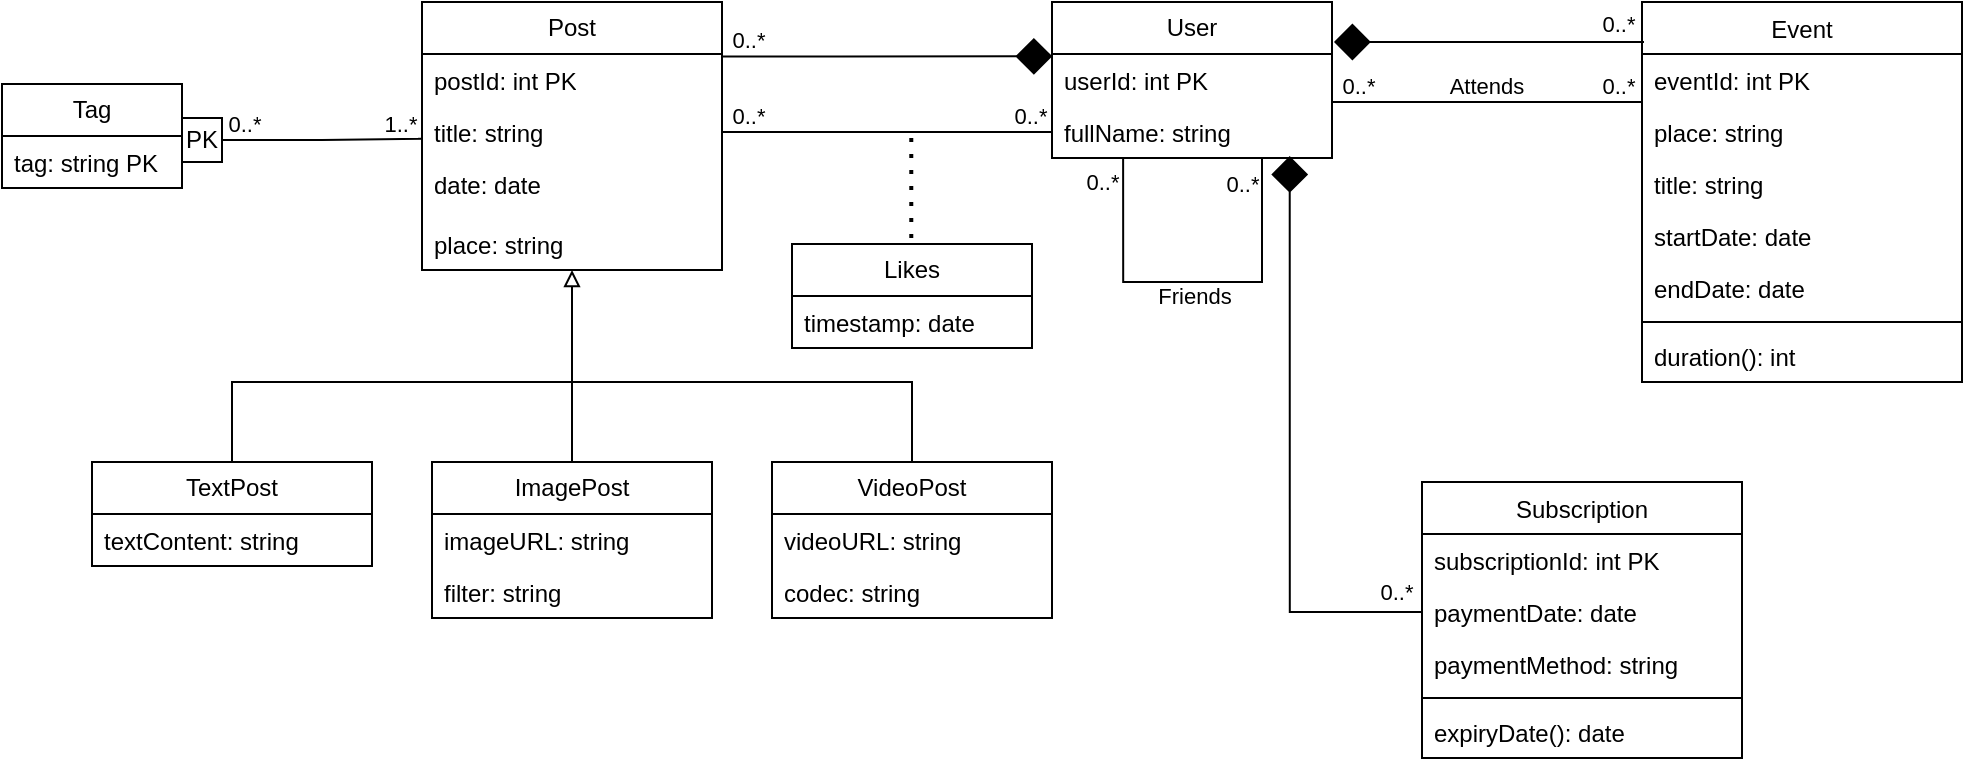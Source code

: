 <mxfile version="24.8.6">
  <diagram name="Sida-1" id="ldYkHeGGX1tuoTtnLnFC">
    <mxGraphModel dx="984" dy="659" grid="1" gridSize="10" guides="1" tooltips="1" connect="1" arrows="1" fold="1" page="1" pageScale="1" pageWidth="827" pageHeight="1169" math="0" shadow="0">
      <root>
        <mxCell id="0" />
        <mxCell id="1" parent="0" />
        <mxCell id="wKd8ZKSGtpmT5zzgrtgn-1" value="Post" style="swimlane;fontStyle=0;childLayout=stackLayout;horizontal=1;startSize=26;fillColor=none;horizontalStack=0;resizeParent=1;resizeParentMax=0;resizeLast=0;collapsible=1;marginBottom=0;whiteSpace=wrap;html=1;" parent="1" vertex="1">
          <mxGeometry x="340" y="290" width="150" height="134" as="geometry">
            <mxRectangle x="340" y="290" width="60" height="30" as="alternateBounds" />
          </mxGeometry>
        </mxCell>
        <mxCell id="wKd8ZKSGtpmT5zzgrtgn-2" value="postId: int PK" style="text;strokeColor=none;fillColor=none;align=left;verticalAlign=top;spacingLeft=4;spacingRight=4;overflow=hidden;rotatable=0;points=[[0,0.5],[1,0.5]];portConstraint=eastwest;whiteSpace=wrap;html=1;" parent="wKd8ZKSGtpmT5zzgrtgn-1" vertex="1">
          <mxGeometry y="26" width="150" height="26" as="geometry" />
        </mxCell>
        <mxCell id="wKd8ZKSGtpmT5zzgrtgn-3" value="title: string" style="text;strokeColor=none;fillColor=none;align=left;verticalAlign=top;spacingLeft=4;spacingRight=4;overflow=hidden;rotatable=0;points=[[0,0.5],[1,0.5]];portConstraint=eastwest;whiteSpace=wrap;html=1;" parent="wKd8ZKSGtpmT5zzgrtgn-1" vertex="1">
          <mxGeometry y="52" width="150" height="26" as="geometry" />
        </mxCell>
        <mxCell id="wKd8ZKSGtpmT5zzgrtgn-4" value="date: date" style="text;strokeColor=none;fillColor=none;align=left;verticalAlign=top;spacingLeft=4;spacingRight=4;overflow=hidden;rotatable=0;points=[[0,0.5],[1,0.5]];portConstraint=eastwest;whiteSpace=wrap;html=1;" parent="wKd8ZKSGtpmT5zzgrtgn-1" vertex="1">
          <mxGeometry y="78" width="150" height="30" as="geometry" />
        </mxCell>
        <mxCell id="wKd8ZKSGtpmT5zzgrtgn-26" value="place: string" style="text;strokeColor=none;fillColor=none;align=left;verticalAlign=top;spacingLeft=4;spacingRight=4;overflow=hidden;rotatable=0;points=[[0,0.5],[1,0.5]];portConstraint=eastwest;whiteSpace=wrap;html=1;" parent="wKd8ZKSGtpmT5zzgrtgn-1" vertex="1">
          <mxGeometry y="108" width="150" height="26" as="geometry" />
        </mxCell>
        <mxCell id="wKd8ZKSGtpmT5zzgrtgn-44" style="edgeStyle=orthogonalEdgeStyle;rounded=0;orthogonalLoop=1;jettySize=auto;html=1;endArrow=none;endFill=0;" parent="1" source="wKd8ZKSGtpmT5zzgrtgn-29" edge="1">
          <mxGeometry relative="1" as="geometry">
            <mxPoint x="270" y="480" as="targetPoint" />
            <Array as="points">
              <mxPoint x="245" y="480" />
            </Array>
          </mxGeometry>
        </mxCell>
        <mxCell id="wKd8ZKSGtpmT5zzgrtgn-29" value="TextPost" style="swimlane;fontStyle=0;childLayout=stackLayout;horizontal=1;startSize=26;fillColor=none;horizontalStack=0;resizeParent=1;resizeParentMax=0;resizeLast=0;collapsible=1;marginBottom=0;whiteSpace=wrap;html=1;" parent="1" vertex="1">
          <mxGeometry x="175" y="520" width="140" height="52" as="geometry" />
        </mxCell>
        <mxCell id="wKd8ZKSGtpmT5zzgrtgn-30" value="textContent: string" style="text;strokeColor=none;fillColor=none;align=left;verticalAlign=top;spacingLeft=4;spacingRight=4;overflow=hidden;rotatable=0;points=[[0,0.5],[1,0.5]];portConstraint=eastwest;whiteSpace=wrap;html=1;" parent="wKd8ZKSGtpmT5zzgrtgn-29" vertex="1">
          <mxGeometry y="26" width="140" height="26" as="geometry" />
        </mxCell>
        <mxCell id="wKd8ZKSGtpmT5zzgrtgn-41" style="edgeStyle=orthogonalEdgeStyle;rounded=0;orthogonalLoop=1;jettySize=auto;html=1;entryX=0.5;entryY=1;entryDx=0;entryDy=0;endArrow=block;endFill=0;" parent="1" source="wKd8ZKSGtpmT5zzgrtgn-34" target="wKd8ZKSGtpmT5zzgrtgn-1" edge="1">
          <mxGeometry relative="1" as="geometry">
            <Array as="points">
              <mxPoint x="415" y="500" />
              <mxPoint x="415" y="500" />
            </Array>
          </mxGeometry>
        </mxCell>
        <mxCell id="wKd8ZKSGtpmT5zzgrtgn-34" value="ImagePost" style="swimlane;fontStyle=0;childLayout=stackLayout;horizontal=1;startSize=26;fillColor=none;horizontalStack=0;resizeParent=1;resizeParentMax=0;resizeLast=0;collapsible=1;marginBottom=0;whiteSpace=wrap;html=1;" parent="1" vertex="1">
          <mxGeometry x="345" y="520" width="140" height="78" as="geometry" />
        </mxCell>
        <mxCell id="wKd8ZKSGtpmT5zzgrtgn-35" value="imageURL: string" style="text;strokeColor=none;fillColor=none;align=left;verticalAlign=top;spacingLeft=4;spacingRight=4;overflow=hidden;rotatable=0;points=[[0,0.5],[1,0.5]];portConstraint=eastwest;whiteSpace=wrap;html=1;" parent="wKd8ZKSGtpmT5zzgrtgn-34" vertex="1">
          <mxGeometry y="26" width="140" height="26" as="geometry" />
        </mxCell>
        <mxCell id="wKd8ZKSGtpmT5zzgrtgn-48" value="filter: string" style="text;strokeColor=none;fillColor=none;align=left;verticalAlign=top;spacingLeft=4;spacingRight=4;overflow=hidden;rotatable=0;points=[[0,0.5],[1,0.5]];portConstraint=eastwest;whiteSpace=wrap;html=1;" parent="wKd8ZKSGtpmT5zzgrtgn-34" vertex="1">
          <mxGeometry y="52" width="140" height="26" as="geometry" />
        </mxCell>
        <mxCell id="wKd8ZKSGtpmT5zzgrtgn-46" style="edgeStyle=orthogonalEdgeStyle;rounded=0;orthogonalLoop=1;jettySize=auto;html=1;endArrow=none;endFill=0;" parent="1" source="wKd8ZKSGtpmT5zzgrtgn-36" edge="1">
          <mxGeometry relative="1" as="geometry">
            <mxPoint x="580" y="480" as="targetPoint" />
            <Array as="points">
              <mxPoint x="585" y="480" />
            </Array>
          </mxGeometry>
        </mxCell>
        <mxCell id="wKd8ZKSGtpmT5zzgrtgn-36" value="VideoPost" style="swimlane;fontStyle=0;childLayout=stackLayout;horizontal=1;startSize=26;fillColor=none;horizontalStack=0;resizeParent=1;resizeParentMax=0;resizeLast=0;collapsible=1;marginBottom=0;whiteSpace=wrap;html=1;" parent="1" vertex="1">
          <mxGeometry x="515" y="520" width="140" height="78" as="geometry" />
        </mxCell>
        <mxCell id="wKd8ZKSGtpmT5zzgrtgn-37" value="videoURL: string" style="text;strokeColor=none;fillColor=none;align=left;verticalAlign=top;spacingLeft=4;spacingRight=4;overflow=hidden;rotatable=0;points=[[0,0.5],[1,0.5]];portConstraint=eastwest;whiteSpace=wrap;html=1;" parent="wKd8ZKSGtpmT5zzgrtgn-36" vertex="1">
          <mxGeometry y="26" width="140" height="26" as="geometry" />
        </mxCell>
        <mxCell id="wKd8ZKSGtpmT5zzgrtgn-49" value="codec: string" style="text;strokeColor=none;fillColor=none;align=left;verticalAlign=top;spacingLeft=4;spacingRight=4;overflow=hidden;rotatable=0;points=[[0,0.5],[1,0.5]];portConstraint=eastwest;whiteSpace=wrap;html=1;" parent="wKd8ZKSGtpmT5zzgrtgn-36" vertex="1">
          <mxGeometry y="52" width="140" height="26" as="geometry" />
        </mxCell>
        <mxCell id="wKd8ZKSGtpmT5zzgrtgn-45" value="" style="endArrow=none;html=1;rounded=0;" parent="1" edge="1">
          <mxGeometry width="50" height="50" relative="1" as="geometry">
            <mxPoint x="270" y="480" as="sourcePoint" />
            <mxPoint x="420" y="480" as="targetPoint" />
          </mxGeometry>
        </mxCell>
        <mxCell id="wKd8ZKSGtpmT5zzgrtgn-47" value="" style="endArrow=none;html=1;rounded=0;" parent="1" edge="1">
          <mxGeometry width="50" height="50" relative="1" as="geometry">
            <mxPoint x="420" y="480" as="sourcePoint" />
            <mxPoint x="580" y="480" as="targetPoint" />
          </mxGeometry>
        </mxCell>
        <mxCell id="wKd8ZKSGtpmT5zzgrtgn-50" value="User" style="swimlane;fontStyle=0;childLayout=stackLayout;horizontal=1;startSize=26;fillColor=none;horizontalStack=0;resizeParent=1;resizeParentMax=0;resizeLast=0;collapsible=1;marginBottom=0;whiteSpace=wrap;html=1;" parent="1" vertex="1">
          <mxGeometry x="655" y="290" width="140" height="78" as="geometry" />
        </mxCell>
        <mxCell id="wKd8ZKSGtpmT5zzgrtgn-51" value="userId: int PK" style="text;strokeColor=none;fillColor=none;align=left;verticalAlign=top;spacingLeft=4;spacingRight=4;overflow=hidden;rotatable=0;points=[[0,0.5],[1,0.5]];portConstraint=eastwest;whiteSpace=wrap;html=1;" parent="wKd8ZKSGtpmT5zzgrtgn-50" vertex="1">
          <mxGeometry y="26" width="140" height="26" as="geometry" />
        </mxCell>
        <mxCell id="wKd8ZKSGtpmT5zzgrtgn-57" value="fullName: string" style="text;strokeColor=none;fillColor=none;align=left;verticalAlign=top;spacingLeft=4;spacingRight=4;overflow=hidden;rotatable=0;points=[[0,0.5],[1,0.5]];portConstraint=eastwest;whiteSpace=wrap;html=1;" parent="wKd8ZKSGtpmT5zzgrtgn-50" vertex="1">
          <mxGeometry y="52" width="140" height="26" as="geometry" />
        </mxCell>
        <mxCell id="wKd8ZKSGtpmT5zzgrtgn-125" style="edgeStyle=orthogonalEdgeStyle;rounded=0;orthogonalLoop=1;jettySize=auto;html=1;entryX=0.254;entryY=0.992;entryDx=0;entryDy=0;entryPerimeter=0;endArrow=none;endFill=0;" parent="wKd8ZKSGtpmT5zzgrtgn-50" source="wKd8ZKSGtpmT5zzgrtgn-50" target="wKd8ZKSGtpmT5zzgrtgn-57" edge="1">
          <mxGeometry relative="1" as="geometry">
            <mxPoint x="105" y="80" as="targetPoint" />
            <Array as="points">
              <mxPoint x="105" y="140" />
              <mxPoint x="36" y="140" />
            </Array>
          </mxGeometry>
        </mxCell>
        <mxCell id="wKd8ZKSGtpmT5zzgrtgn-126" value="Friends" style="edgeLabel;html=1;align=center;verticalAlign=middle;resizable=0;points=[];" parent="wKd8ZKSGtpmT5zzgrtgn-125" vertex="1" connectable="0">
          <mxGeometry x="0.091" relative="1" as="geometry">
            <mxPoint x="9" y="7" as="offset" />
          </mxGeometry>
        </mxCell>
        <mxCell id="wKd8ZKSGtpmT5zzgrtgn-131" value="0..*" style="edgeLabel;html=1;align=center;verticalAlign=middle;resizable=0;points=[];" parent="wKd8ZKSGtpmT5zzgrtgn-125" vertex="1" connectable="0">
          <mxGeometry x="0.921" y="-1" relative="1" as="geometry">
            <mxPoint x="-12" y="4" as="offset" />
          </mxGeometry>
        </mxCell>
        <mxCell id="wKd8ZKSGtpmT5zzgrtgn-132" value="0..*" style="edgeLabel;html=1;align=center;verticalAlign=middle;resizable=0;points=[];" parent="wKd8ZKSGtpmT5zzgrtgn-125" vertex="1" connectable="0">
          <mxGeometry x="-0.923" relative="1" as="geometry">
            <mxPoint x="-10" y="5" as="offset" />
          </mxGeometry>
        </mxCell>
        <mxCell id="wKd8ZKSGtpmT5zzgrtgn-61" value="&lt;span style=&quot;font-weight: normal;&quot;&gt;Event&lt;/span&gt;" style="swimlane;fontStyle=1;align=center;verticalAlign=top;childLayout=stackLayout;horizontal=1;startSize=26;horizontalStack=0;resizeParent=1;resizeParentMax=0;resizeLast=0;collapsible=1;marginBottom=0;whiteSpace=wrap;html=1;" parent="1" vertex="1">
          <mxGeometry x="950" y="290" width="160" height="190" as="geometry" />
        </mxCell>
        <mxCell id="wKd8ZKSGtpmT5zzgrtgn-62" value="eventId: int PK" style="text;strokeColor=none;fillColor=none;align=left;verticalAlign=top;spacingLeft=4;spacingRight=4;overflow=hidden;rotatable=0;points=[[0,0.5],[1,0.5]];portConstraint=eastwest;whiteSpace=wrap;html=1;" parent="wKd8ZKSGtpmT5zzgrtgn-61" vertex="1">
          <mxGeometry y="26" width="160" height="26" as="geometry" />
        </mxCell>
        <mxCell id="wKd8ZKSGtpmT5zzgrtgn-81" value="place: string" style="text;strokeColor=none;fillColor=none;align=left;verticalAlign=top;spacingLeft=4;spacingRight=4;overflow=hidden;rotatable=0;points=[[0,0.5],[1,0.5]];portConstraint=eastwest;whiteSpace=wrap;html=1;" parent="wKd8ZKSGtpmT5zzgrtgn-61" vertex="1">
          <mxGeometry y="52" width="160" height="26" as="geometry" />
        </mxCell>
        <mxCell id="wKd8ZKSGtpmT5zzgrtgn-82" value="title: string" style="text;strokeColor=none;fillColor=none;align=left;verticalAlign=top;spacingLeft=4;spacingRight=4;overflow=hidden;rotatable=0;points=[[0,0.5],[1,0.5]];portConstraint=eastwest;whiteSpace=wrap;html=1;" parent="wKd8ZKSGtpmT5zzgrtgn-61" vertex="1">
          <mxGeometry y="78" width="160" height="26" as="geometry" />
        </mxCell>
        <mxCell id="wKd8ZKSGtpmT5zzgrtgn-83" value="startDate: date" style="text;strokeColor=none;fillColor=none;align=left;verticalAlign=top;spacingLeft=4;spacingRight=4;overflow=hidden;rotatable=0;points=[[0,0.5],[1,0.5]];portConstraint=eastwest;whiteSpace=wrap;html=1;" parent="wKd8ZKSGtpmT5zzgrtgn-61" vertex="1">
          <mxGeometry y="104" width="160" height="26" as="geometry" />
        </mxCell>
        <mxCell id="wKd8ZKSGtpmT5zzgrtgn-84" value="endDate: date" style="text;strokeColor=none;fillColor=none;align=left;verticalAlign=top;spacingLeft=4;spacingRight=4;overflow=hidden;rotatable=0;points=[[0,0.5],[1,0.5]];portConstraint=eastwest;whiteSpace=wrap;html=1;" parent="wKd8ZKSGtpmT5zzgrtgn-61" vertex="1">
          <mxGeometry y="130" width="160" height="26" as="geometry" />
        </mxCell>
        <mxCell id="wKd8ZKSGtpmT5zzgrtgn-63" value="" style="line;strokeWidth=1;fillColor=none;align=left;verticalAlign=middle;spacingTop=-1;spacingLeft=3;spacingRight=3;rotatable=0;labelPosition=right;points=[];portConstraint=eastwest;strokeColor=inherit;" parent="wKd8ZKSGtpmT5zzgrtgn-61" vertex="1">
          <mxGeometry y="156" width="160" height="8" as="geometry" />
        </mxCell>
        <mxCell id="wKd8ZKSGtpmT5zzgrtgn-85" value="duration(): int" style="text;strokeColor=none;fillColor=none;align=left;verticalAlign=top;spacingLeft=4;spacingRight=4;overflow=hidden;rotatable=0;points=[[0,0.5],[1,0.5]];portConstraint=eastwest;whiteSpace=wrap;html=1;" parent="wKd8ZKSGtpmT5zzgrtgn-61" vertex="1">
          <mxGeometry y="164" width="160" height="26" as="geometry" />
        </mxCell>
        <mxCell id="wKd8ZKSGtpmT5zzgrtgn-86" value="&lt;span style=&quot;font-weight: normal;&quot;&gt;Subscription&lt;/span&gt;" style="swimlane;fontStyle=1;align=center;verticalAlign=top;childLayout=stackLayout;horizontal=1;startSize=26;horizontalStack=0;resizeParent=1;resizeParentMax=0;resizeLast=0;collapsible=1;marginBottom=0;whiteSpace=wrap;html=1;" parent="1" vertex="1">
          <mxGeometry x="840" y="530" width="160" height="138" as="geometry" />
        </mxCell>
        <mxCell id="wKd8ZKSGtpmT5zzgrtgn-87" value="subscriptionId: int PK" style="text;strokeColor=none;fillColor=none;align=left;verticalAlign=top;spacingLeft=4;spacingRight=4;overflow=hidden;rotatable=0;points=[[0,0.5],[1,0.5]];portConstraint=eastwest;whiteSpace=wrap;html=1;" parent="wKd8ZKSGtpmT5zzgrtgn-86" vertex="1">
          <mxGeometry y="26" width="160" height="26" as="geometry" />
        </mxCell>
        <mxCell id="wKd8ZKSGtpmT5zzgrtgn-88" value="paymentDate: date" style="text;strokeColor=none;fillColor=none;align=left;verticalAlign=top;spacingLeft=4;spacingRight=4;overflow=hidden;rotatable=0;points=[[0,0.5],[1,0.5]];portConstraint=eastwest;whiteSpace=wrap;html=1;" parent="wKd8ZKSGtpmT5zzgrtgn-86" vertex="1">
          <mxGeometry y="52" width="160" height="26" as="geometry" />
        </mxCell>
        <mxCell id="wKd8ZKSGtpmT5zzgrtgn-89" value="paymentMethod: string" style="text;strokeColor=none;fillColor=none;align=left;verticalAlign=top;spacingLeft=4;spacingRight=4;overflow=hidden;rotatable=0;points=[[0,0.5],[1,0.5]];portConstraint=eastwest;whiteSpace=wrap;html=1;" parent="wKd8ZKSGtpmT5zzgrtgn-86" vertex="1">
          <mxGeometry y="78" width="160" height="26" as="geometry" />
        </mxCell>
        <mxCell id="wKd8ZKSGtpmT5zzgrtgn-92" value="" style="line;strokeWidth=1;fillColor=none;align=left;verticalAlign=middle;spacingTop=-1;spacingLeft=3;spacingRight=3;rotatable=0;labelPosition=right;points=[];portConstraint=eastwest;strokeColor=inherit;" parent="wKd8ZKSGtpmT5zzgrtgn-86" vertex="1">
          <mxGeometry y="104" width="160" height="8" as="geometry" />
        </mxCell>
        <mxCell id="wKd8ZKSGtpmT5zzgrtgn-93" value="expiryDate(): date" style="text;strokeColor=none;fillColor=none;align=left;verticalAlign=top;spacingLeft=4;spacingRight=4;overflow=hidden;rotatable=0;points=[[0,0.5],[1,0.5]];portConstraint=eastwest;whiteSpace=wrap;html=1;" parent="wKd8ZKSGtpmT5zzgrtgn-86" vertex="1">
          <mxGeometry y="112" width="160" height="26" as="geometry" />
        </mxCell>
        <mxCell id="wKd8ZKSGtpmT5zzgrtgn-96" style="edgeStyle=orthogonalEdgeStyle;rounded=0;orthogonalLoop=1;jettySize=auto;html=1;entryX=0.001;entryY=0.045;entryDx=0;entryDy=0;entryPerimeter=0;endArrow=diamond;endFill=1;endSize=16;" parent="1" source="wKd8ZKSGtpmT5zzgrtgn-1" target="wKd8ZKSGtpmT5zzgrtgn-51" edge="1">
          <mxGeometry relative="1" as="geometry">
            <Array as="points">
              <mxPoint x="550" y="317" />
            </Array>
          </mxGeometry>
        </mxCell>
        <mxCell id="wKd8ZKSGtpmT5zzgrtgn-98" value="0..*" style="edgeLabel;html=1;align=center;verticalAlign=middle;resizable=0;points=[];" parent="wKd8ZKSGtpmT5zzgrtgn-96" vertex="1" connectable="0">
          <mxGeometry x="-0.91" y="1" relative="1" as="geometry">
            <mxPoint x="5" y="-7" as="offset" />
          </mxGeometry>
        </mxCell>
        <mxCell id="wKd8ZKSGtpmT5zzgrtgn-99" style="edgeStyle=orthogonalEdgeStyle;rounded=0;orthogonalLoop=1;jettySize=auto;html=1;entryX=0;entryY=0.5;entryDx=0;entryDy=0;endArrow=none;endFill=0;" parent="1" source="wKd8ZKSGtpmT5zzgrtgn-3" target="wKd8ZKSGtpmT5zzgrtgn-57" edge="1">
          <mxGeometry relative="1" as="geometry" />
        </mxCell>
        <mxCell id="wKd8ZKSGtpmT5zzgrtgn-105" value="0..*" style="edgeLabel;html=1;align=center;verticalAlign=middle;resizable=0;points=[];" parent="wKd8ZKSGtpmT5zzgrtgn-99" vertex="1" connectable="0">
          <mxGeometry x="-0.88" y="3" relative="1" as="geometry">
            <mxPoint x="3" y="-5" as="offset" />
          </mxGeometry>
        </mxCell>
        <mxCell id="wKd8ZKSGtpmT5zzgrtgn-106" value="0..*" style="edgeLabel;html=1;align=center;verticalAlign=middle;resizable=0;points=[];" parent="wKd8ZKSGtpmT5zzgrtgn-99" vertex="1" connectable="0">
          <mxGeometry x="0.896" y="1" relative="1" as="geometry">
            <mxPoint x="-3" y="-7" as="offset" />
          </mxGeometry>
        </mxCell>
        <mxCell id="wKd8ZKSGtpmT5zzgrtgn-100" value="" style="endArrow=none;dashed=1;html=1;dashPattern=1 3;strokeWidth=2;rounded=0;" parent="1" edge="1">
          <mxGeometry width="50" height="50" relative="1" as="geometry">
            <mxPoint x="584.64" y="408" as="sourcePoint" />
            <mxPoint x="584.64" y="358" as="targetPoint" />
          </mxGeometry>
        </mxCell>
        <mxCell id="wKd8ZKSGtpmT5zzgrtgn-101" value="Likes" style="swimlane;fontStyle=0;childLayout=stackLayout;horizontal=1;startSize=26;fillColor=none;horizontalStack=0;resizeParent=1;resizeParentMax=0;resizeLast=0;collapsible=1;marginBottom=0;whiteSpace=wrap;html=1;" parent="1" vertex="1">
          <mxGeometry x="525" y="411" width="120" height="52" as="geometry" />
        </mxCell>
        <mxCell id="wKd8ZKSGtpmT5zzgrtgn-102" value="timestamp: date" style="text;strokeColor=none;fillColor=none;align=left;verticalAlign=top;spacingLeft=4;spacingRight=4;overflow=hidden;rotatable=0;points=[[0,0.5],[1,0.5]];portConstraint=eastwest;whiteSpace=wrap;html=1;" parent="wKd8ZKSGtpmT5zzgrtgn-101" vertex="1">
          <mxGeometry y="26" width="120" height="26" as="geometry" />
        </mxCell>
        <mxCell id="wKd8ZKSGtpmT5zzgrtgn-107" value="Tag" style="swimlane;fontStyle=0;childLayout=stackLayout;horizontal=1;startSize=26;fillColor=none;horizontalStack=0;resizeParent=1;resizeParentMax=0;resizeLast=0;collapsible=1;marginBottom=0;whiteSpace=wrap;html=1;" parent="1" vertex="1">
          <mxGeometry x="130" y="331" width="90" height="52" as="geometry" />
        </mxCell>
        <mxCell id="wKd8ZKSGtpmT5zzgrtgn-108" value="tag: string PK" style="text;strokeColor=none;fillColor=none;align=left;verticalAlign=top;spacingLeft=4;spacingRight=4;overflow=hidden;rotatable=0;points=[[0,0.5],[1,0.5]];portConstraint=eastwest;whiteSpace=wrap;html=1;" parent="wKd8ZKSGtpmT5zzgrtgn-107" vertex="1">
          <mxGeometry y="26" width="90" height="26" as="geometry" />
        </mxCell>
        <mxCell id="wKd8ZKSGtpmT5zzgrtgn-113" value="PK" style="rounded=0;whiteSpace=wrap;html=1;" parent="1" vertex="1">
          <mxGeometry x="220" y="348" width="20" height="22" as="geometry" />
        </mxCell>
        <mxCell id="wKd8ZKSGtpmT5zzgrtgn-114" style="edgeStyle=orthogonalEdgeStyle;rounded=0;orthogonalLoop=1;jettySize=auto;html=1;entryX=0.001;entryY=0.628;entryDx=0;entryDy=0;entryPerimeter=0;endArrow=none;endFill=0;" parent="1" source="wKd8ZKSGtpmT5zzgrtgn-113" target="wKd8ZKSGtpmT5zzgrtgn-3" edge="1">
          <mxGeometry relative="1" as="geometry" />
        </mxCell>
        <mxCell id="wKd8ZKSGtpmT5zzgrtgn-115" value="0..*" style="edgeLabel;html=1;align=center;verticalAlign=middle;resizable=0;points=[];" parent="wKd8ZKSGtpmT5zzgrtgn-114" vertex="1" connectable="0">
          <mxGeometry x="-0.9" relative="1" as="geometry">
            <mxPoint x="6" y="-8" as="offset" />
          </mxGeometry>
        </mxCell>
        <mxCell id="wKd8ZKSGtpmT5zzgrtgn-116" value="1..*" style="edgeLabel;html=1;align=center;verticalAlign=middle;resizable=0;points=[];" parent="wKd8ZKSGtpmT5zzgrtgn-114" vertex="1" connectable="0">
          <mxGeometry x="0.886" y="2" relative="1" as="geometry">
            <mxPoint x="-6" y="-6" as="offset" />
          </mxGeometry>
        </mxCell>
        <mxCell id="wKd8ZKSGtpmT5zzgrtgn-117" style="edgeStyle=orthogonalEdgeStyle;rounded=0;orthogonalLoop=1;jettySize=auto;html=1;entryX=0;entryY=0.5;entryDx=0;entryDy=0;endArrow=none;endFill=0;startArrow=diamond;startFill=1;endSize=6;targetPerimeterSpacing=5;sourcePerimeterSpacing=4;startSize=16;" parent="1" edge="1">
          <mxGeometry relative="1" as="geometry">
            <mxPoint x="796.0" y="310" as="sourcePoint" />
            <mxPoint x="951.0" y="310" as="targetPoint" />
          </mxGeometry>
        </mxCell>
        <mxCell id="wKd8ZKSGtpmT5zzgrtgn-124" value="0..*" style="edgeLabel;html=1;align=center;verticalAlign=middle;resizable=0;points=[];" parent="wKd8ZKSGtpmT5zzgrtgn-117" vertex="1" connectable="0">
          <mxGeometry x="0.8" y="1" relative="1" as="geometry">
            <mxPoint x="2" y="-8" as="offset" />
          </mxGeometry>
        </mxCell>
        <mxCell id="wKd8ZKSGtpmT5zzgrtgn-120" style="edgeStyle=orthogonalEdgeStyle;rounded=0;orthogonalLoop=1;jettySize=auto;html=1;entryX=0;entryY=0.5;entryDx=0;entryDy=0;endArrow=none;endFill=0;" parent="1" edge="1">
          <mxGeometry relative="1" as="geometry">
            <mxPoint x="795" y="340.0" as="sourcePoint" />
            <mxPoint x="950" y="340.0" as="targetPoint" />
          </mxGeometry>
        </mxCell>
        <mxCell id="wKd8ZKSGtpmT5zzgrtgn-121" value="Attends" style="edgeLabel;html=1;align=center;verticalAlign=middle;resizable=0;points=[];" parent="wKd8ZKSGtpmT5zzgrtgn-120" vertex="1" connectable="0">
          <mxGeometry x="-0.012" relative="1" as="geometry">
            <mxPoint y="-8" as="offset" />
          </mxGeometry>
        </mxCell>
        <mxCell id="wKd8ZKSGtpmT5zzgrtgn-122" value="0..*" style="edgeLabel;html=1;align=center;verticalAlign=middle;resizable=0;points=[];" parent="wKd8ZKSGtpmT5zzgrtgn-120" vertex="1" connectable="0">
          <mxGeometry x="-0.839" relative="1" as="geometry">
            <mxPoint y="-8" as="offset" />
          </mxGeometry>
        </mxCell>
        <mxCell id="wKd8ZKSGtpmT5zzgrtgn-123" value="0..*" style="edgeLabel;html=1;align=center;verticalAlign=middle;resizable=0;points=[];" parent="wKd8ZKSGtpmT5zzgrtgn-120" vertex="1" connectable="0">
          <mxGeometry x="0.848" y="1" relative="1" as="geometry">
            <mxPoint y="-7" as="offset" />
          </mxGeometry>
        </mxCell>
        <mxCell id="wKd8ZKSGtpmT5zzgrtgn-128" style="edgeStyle=orthogonalEdgeStyle;rounded=0;orthogonalLoop=1;jettySize=auto;html=1;entryX=0.849;entryY=0.962;entryDx=0;entryDy=0;entryPerimeter=0;endArrow=diamond;endFill=1;startSize=8;endSize=16;" parent="1" source="wKd8ZKSGtpmT5zzgrtgn-88" target="wKd8ZKSGtpmT5zzgrtgn-57" edge="1">
          <mxGeometry relative="1" as="geometry" />
        </mxCell>
        <mxCell id="wKd8ZKSGtpmT5zzgrtgn-129" value="0..*" style="edgeLabel;html=1;align=center;verticalAlign=middle;resizable=0;points=[];" parent="wKd8ZKSGtpmT5zzgrtgn-128" vertex="1" connectable="0">
          <mxGeometry x="-0.817" relative="1" as="geometry">
            <mxPoint x="14" y="-10" as="offset" />
          </mxGeometry>
        </mxCell>
      </root>
    </mxGraphModel>
  </diagram>
</mxfile>
